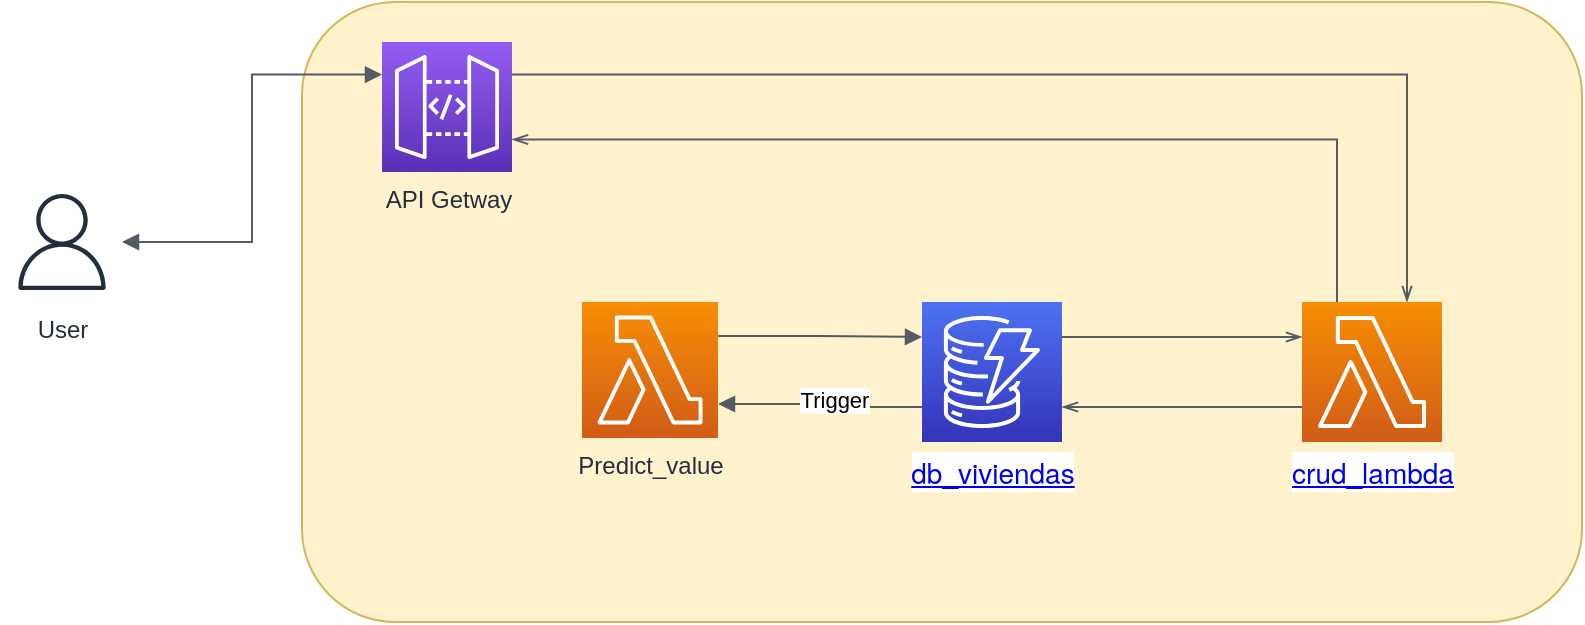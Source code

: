 <mxfile version="16.5.6" type="device"><diagram id="HStkedhk82LHsBX2iGkC" name="Page-1"><mxGraphModel dx="1422" dy="734" grid="1" gridSize="10" guides="1" tooltips="1" connect="1" arrows="1" fold="1" page="1" pageScale="1" pageWidth="827" pageHeight="1169" math="0" shadow="0"><root><mxCell id="0"/><mxCell id="1" parent="0"/><mxCell id="PHZPi3fzUiowSJGLog8b-5" value="" style="rounded=1;whiteSpace=wrap;html=1;fillColor=#fff2cc;strokeColor=#d6b656;" parent="1" vertex="1"><mxGeometry x="180" y="270" width="640" height="310" as="geometry"/></mxCell><mxCell id="uBjZvnFhAD4rVPemm2r5-16" value="User" style="sketch=0;outlineConnect=0;fontColor=#232F3E;gradientColor=none;strokeColor=#232F3E;fillColor=#ffffff;dashed=0;verticalLabelPosition=bottom;verticalAlign=top;align=center;html=1;fontSize=12;fontStyle=0;aspect=fixed;shape=mxgraph.aws4.resourceIcon;resIcon=mxgraph.aws4.user;" vertex="1" parent="1"><mxGeometry x="30" y="360" width="60" height="60" as="geometry"/></mxCell><mxCell id="uBjZvnFhAD4rVPemm2r5-19" value="" style="edgeStyle=orthogonalEdgeStyle;html=1;endArrow=block;elbow=vertical;startArrow=block;startFill=1;endFill=1;strokeColor=#545B64;rounded=0;entryX=0;entryY=0.25;entryDx=0;entryDy=0;entryPerimeter=0;" edge="1" parent="1" source="uBjZvnFhAD4rVPemm2r5-16" target="PHZPi3fzUiowSJGLog8b-4"><mxGeometry width="100" relative="1" as="geometry"><mxPoint x="360" y="600" as="sourcePoint"/><mxPoint x="460" y="600" as="targetPoint"/></mxGeometry></mxCell><mxCell id="PHZPi3fzUiowSJGLog8b-4" value="API Getway" style="sketch=0;points=[[0,0,0],[0.25,0,0],[0.5,0,0],[0.75,0,0],[1,0,0],[0,1,0],[0.25,1,0],[0.5,1,0],[0.75,1,0],[1,1,0],[0,0.25,0],[0,0.5,0],[0,0.75,0],[1,0.25,0],[1,0.5,0],[1,0.75,0]];outlineConnect=0;fontColor=#232F3E;gradientColor=#945DF2;gradientDirection=north;fillColor=#5A30B5;strokeColor=#ffffff;dashed=0;verticalLabelPosition=bottom;verticalAlign=top;align=center;html=1;fontSize=12;fontStyle=0;aspect=fixed;shape=mxgraph.aws4.resourceIcon;resIcon=mxgraph.aws4.api_gateway;" parent="1" vertex="1"><mxGeometry x="220" y="290" width="65" height="65" as="geometry"/></mxCell><mxCell id="uBjZvnFhAD4rVPemm2r5-11" value="Predict_value" style="sketch=0;points=[[0,0,0],[0.25,0,0],[0.5,0,0],[0.75,0,0],[1,0,0],[0,1,0],[0.25,1,0],[0.5,1,0],[0.75,1,0],[1,1,0],[0,0.25,0],[0,0.5,0],[0,0.75,0],[1,0.25,0],[1,0.5,0],[1,0.75,0]];outlineConnect=0;fontColor=#232F3E;gradientColor=#F78E04;gradientDirection=north;fillColor=#D05C17;strokeColor=#ffffff;dashed=0;verticalLabelPosition=bottom;verticalAlign=top;align=center;html=1;fontSize=12;fontStyle=0;aspect=fixed;shape=mxgraph.aws4.resourceIcon;resIcon=mxgraph.aws4.lambda;" vertex="1" parent="1"><mxGeometry x="320" y="420" width="68" height="68" as="geometry"/></mxCell><mxCell id="uBjZvnFhAD4rVPemm2r5-13" value="" style="edgeStyle=orthogonalEdgeStyle;html=1;endArrow=block;elbow=vertical;startArrow=none;endFill=1;strokeColor=#545B64;rounded=0;exitX=0;exitY=0.75;exitDx=0;exitDy=0;exitPerimeter=0;entryX=1;entryY=0.75;entryDx=0;entryDy=0;entryPerimeter=0;" edge="1" parent="1" source="PHZPi3fzUiowSJGLog8b-1" target="uBjZvnFhAD4rVPemm2r5-11"><mxGeometry width="100" relative="1" as="geometry"><mxPoint x="380" y="610" as="sourcePoint"/><mxPoint x="480" y="610" as="targetPoint"/></mxGeometry></mxCell><mxCell id="uBjZvnFhAD4rVPemm2r5-14" value="Trigger" style="edgeLabel;html=1;align=center;verticalAlign=middle;resizable=0;points=[];" vertex="1" connectable="0" parent="uBjZvnFhAD4rVPemm2r5-13"><mxGeometry x="-0.136" y="-4" relative="1" as="geometry"><mxPoint as="offset"/></mxGeometry></mxCell><mxCell id="uBjZvnFhAD4rVPemm2r5-15" value="" style="edgeStyle=orthogonalEdgeStyle;html=1;endArrow=block;elbow=vertical;startArrow=none;endFill=1;strokeColor=#545B64;rounded=0;entryX=0;entryY=0.25;entryDx=0;entryDy=0;entryPerimeter=0;exitX=1;exitY=0.25;exitDx=0;exitDy=0;exitPerimeter=0;" edge="1" parent="1" source="uBjZvnFhAD4rVPemm2r5-11" target="PHZPi3fzUiowSJGLog8b-1"><mxGeometry width="100" relative="1" as="geometry"><mxPoint x="380" y="610" as="sourcePoint"/><mxPoint x="480" y="610" as="targetPoint"/></mxGeometry></mxCell><mxCell id="uBjZvnFhAD4rVPemm2r5-17" value="" style="edgeStyle=orthogonalEdgeStyle;html=1;endArrow=none;elbow=vertical;startArrow=openThin;startFill=0;strokeColor=#545B64;rounded=0;exitX=1;exitY=0.75;exitDx=0;exitDy=0;exitPerimeter=0;entryX=0.25;entryY=0;entryDx=0;entryDy=0;entryPerimeter=0;" edge="1" parent="1" source="PHZPi3fzUiowSJGLog8b-4" target="PHZPi3fzUiowSJGLog8b-3"><mxGeometry width="100" relative="1" as="geometry"><mxPoint x="380" y="610" as="sourcePoint"/><mxPoint x="480" y="610" as="targetPoint"/></mxGeometry></mxCell><mxCell id="uBjZvnFhAD4rVPemm2r5-18" value="" style="edgeStyle=orthogonalEdgeStyle;html=1;endArrow=none;elbow=vertical;startArrow=openThin;startFill=0;strokeColor=#545B64;rounded=0;exitX=0.75;exitY=0;exitDx=0;exitDy=0;exitPerimeter=0;entryX=1;entryY=0.25;entryDx=0;entryDy=0;entryPerimeter=0;" edge="1" parent="1" source="PHZPi3fzUiowSJGLog8b-3" target="PHZPi3fzUiowSJGLog8b-4"><mxGeometry width="100" relative="1" as="geometry"><mxPoint x="380" y="610" as="sourcePoint"/><mxPoint x="480" y="610" as="targetPoint"/></mxGeometry></mxCell><mxCell id="uBjZvnFhAD4rVPemm2r5-5" value="" style="group" vertex="1" connectable="0" parent="1"><mxGeometry x="490" y="420" width="260" height="70" as="geometry"/></mxCell><mxCell id="PHZPi3fzUiowSJGLog8b-1" value="&lt;a class=&quot;awsui_link_4c84z_nulx3_3 awsui_weight-normal_4c84z_nulx3_67 awsui_font-size-body-m_4c84z_nulx3_84&quot; href=&quot;https://console.aws.amazon.com/dynamodbv2/home?region=us-east-1#table?name=db_viviendas&quot; style=&quot;background-color: rgb(255 , 255 , 255) ; border-collapse: separate ; border-spacing: 0px ; caption-side: top ; cursor: auto ; direction: ltr ; empty-cells: show ; font-stretch: normal ; list-style: outside none disc ; text-align: left ; text-shadow: none ; visibility: visible ; box-sizing: border-box ; font-size: 14px ; font-family: &amp;#34;amazon ember&amp;#34; , &amp;#34;helvetica neue&amp;#34; , &amp;#34;roboto&amp;#34; , &amp;#34;arial&amp;#34; , sans-serif ; display: inline&quot;&gt;db_viviendas&lt;/a&gt;" style="sketch=0;points=[[0,0,0],[0.25,0,0],[0.5,0,0],[0.75,0,0],[1,0,0],[0,1,0],[0.25,1,0],[0.5,1,0],[0.75,1,0],[1,1,0],[0,0.25,0],[0,0.5,0],[0,0.75,0],[1,0.25,0],[1,0.5,0],[1,0.75,0]];outlineConnect=0;fontColor=#232F3E;gradientColor=#4D72F3;gradientDirection=north;fillColor=#3334B9;strokeColor=#ffffff;dashed=0;verticalLabelPosition=bottom;verticalAlign=top;align=center;html=1;fontSize=12;fontStyle=0;aspect=fixed;shape=mxgraph.aws4.resourceIcon;resIcon=mxgraph.aws4.dynamodb;" parent="uBjZvnFhAD4rVPemm2r5-5" vertex="1"><mxGeometry width="70" height="70" as="geometry"/></mxCell><mxCell id="PHZPi3fzUiowSJGLog8b-3" value="&lt;a href=&quot;https://console.aws.amazon.com/lambda/home?region=us-east-1#/functions/crud_lambda&quot; style=&quot;background-color: rgb(255 , 255 , 255) ; font-family: &amp;#34;amazon ember&amp;#34; , &amp;#34;helvetica neue&amp;#34; , &amp;#34;roboto&amp;#34; , &amp;#34;arial&amp;#34; , sans-serif ; font-size: 14px&quot;&gt;crud_lambda&lt;/a&gt;" style="sketch=0;points=[[0,0,0],[0.25,0,0],[0.5,0,0],[0.75,0,0],[1,0,0],[0,1,0],[0.25,1,0],[0.5,1,0],[0.75,1,0],[1,1,0],[0,0.25,0],[0,0.5,0],[0,0.75,0],[1,0.25,0],[1,0.5,0],[1,0.75,0]];outlineConnect=0;fontColor=#232F3E;gradientColor=#F78E04;gradientDirection=north;fillColor=#D05C17;strokeColor=#ffffff;dashed=0;verticalLabelPosition=bottom;verticalAlign=top;align=center;html=1;fontSize=12;fontStyle=0;aspect=fixed;shape=mxgraph.aws4.resourceIcon;resIcon=mxgraph.aws4.lambda;" parent="uBjZvnFhAD4rVPemm2r5-5" vertex="1"><mxGeometry x="190" width="70" height="70" as="geometry"/></mxCell><mxCell id="uBjZvnFhAD4rVPemm2r5-2" value="" style="edgeStyle=orthogonalEdgeStyle;html=1;endArrow=openThin;elbow=vertical;startArrow=none;endFill=0;strokeColor=#545B64;rounded=0;exitX=1;exitY=0.25;exitDx=0;exitDy=0;exitPerimeter=0;entryX=0;entryY=0.25;entryDx=0;entryDy=0;entryPerimeter=0;" edge="1" parent="uBjZvnFhAD4rVPemm2r5-5" source="PHZPi3fzUiowSJGLog8b-1" target="PHZPi3fzUiowSJGLog8b-3"><mxGeometry width="100" relative="1" as="geometry"><mxPoint x="40" y="200" as="sourcePoint"/><mxPoint x="140" y="200" as="targetPoint"/></mxGeometry></mxCell><mxCell id="uBjZvnFhAD4rVPemm2r5-3" value="" style="edgeStyle=orthogonalEdgeStyle;html=1;endArrow=none;elbow=vertical;startArrow=openThin;startFill=0;strokeColor=#545B64;rounded=0;exitX=1;exitY=0.75;exitDx=0;exitDy=0;exitPerimeter=0;entryX=0;entryY=0.75;entryDx=0;entryDy=0;entryPerimeter=0;" edge="1" parent="uBjZvnFhAD4rVPemm2r5-5" source="PHZPi3fzUiowSJGLog8b-1" target="PHZPi3fzUiowSJGLog8b-3"><mxGeometry width="100" relative="1" as="geometry"><mxPoint x="40" y="200" as="sourcePoint"/><mxPoint x="140" y="200" as="targetPoint"/></mxGeometry></mxCell></root></mxGraphModel></diagram></mxfile>